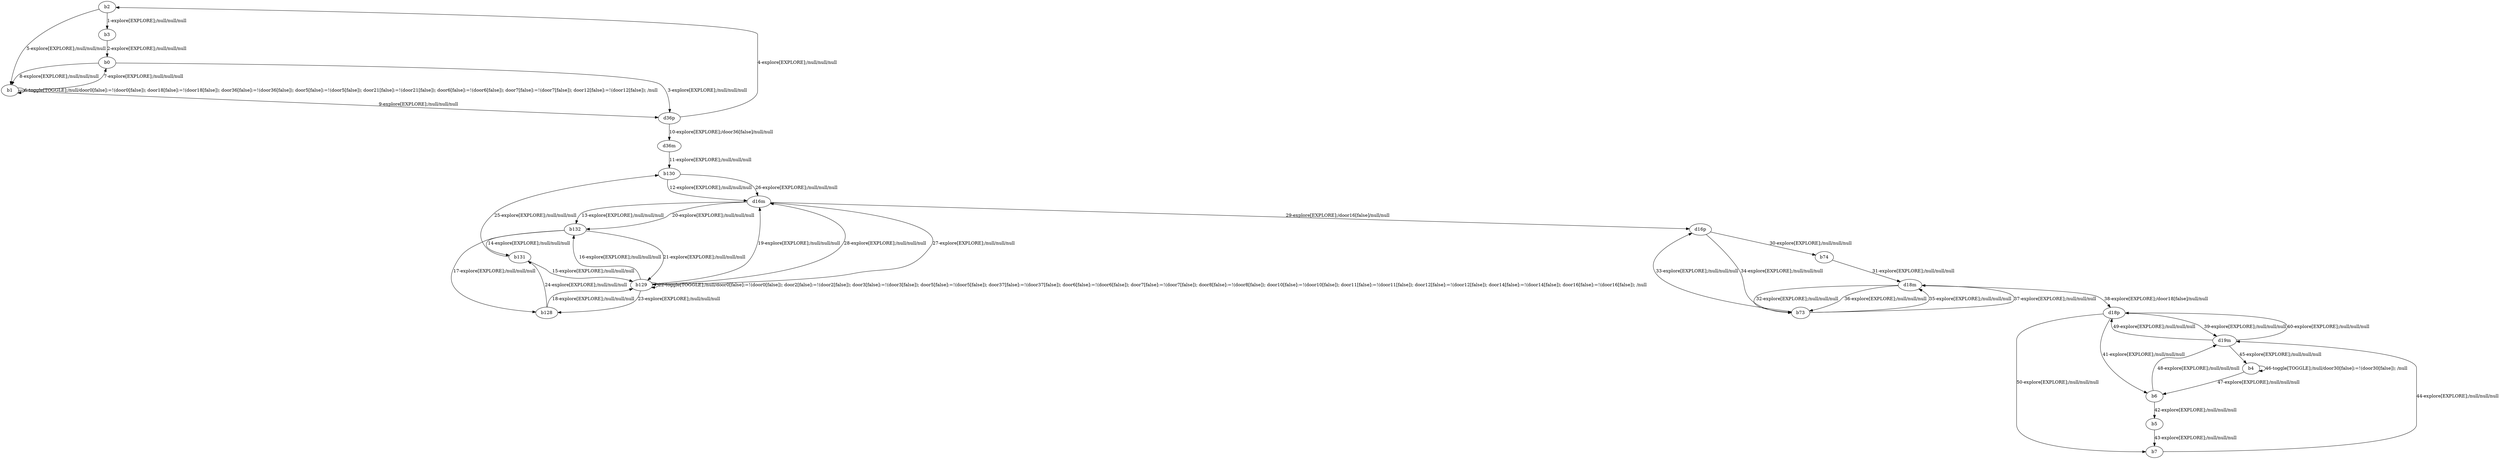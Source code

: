 # Total number of goals covered by this test: 2
# b6 --> d19m
# b4 --> b6

digraph g {
"b2" -> "b3" [label = "1-explore[EXPLORE];/null/null/null"];
"b3" -> "b0" [label = "2-explore[EXPLORE];/null/null/null"];
"b0" -> "d36p" [label = "3-explore[EXPLORE];/null/null/null"];
"d36p" -> "b2" [label = "4-explore[EXPLORE];/null/null/null"];
"b2" -> "b1" [label = "5-explore[EXPLORE];/null/null/null"];
"b1" -> "b1" [label = "6-toggle[TOGGLE];/null/door0[false]:=!(door0[false]); door18[false]:=!(door18[false]); door36[false]:=!(door36[false]); door5[false]:=!(door5[false]); door21[false]:=!(door21[false]); door6[false]:=!(door6[false]); door7[false]:=!(door7[false]); door12[false]:=!(door12[false]); /null"];
"b1" -> "b0" [label = "7-explore[EXPLORE];/null/null/null"];
"b0" -> "b1" [label = "8-explore[EXPLORE];/null/null/null"];
"b1" -> "d36p" [label = "9-explore[EXPLORE];/null/null/null"];
"d36p" -> "d36m" [label = "10-explore[EXPLORE];/door36[false]/null/null"];
"d36m" -> "b130" [label = "11-explore[EXPLORE];/null/null/null"];
"b130" -> "d16m" [label = "12-explore[EXPLORE];/null/null/null"];
"d16m" -> "b132" [label = "13-explore[EXPLORE];/null/null/null"];
"b132" -> "b131" [label = "14-explore[EXPLORE];/null/null/null"];
"b131" -> "b129" [label = "15-explore[EXPLORE];/null/null/null"];
"b129" -> "b132" [label = "16-explore[EXPLORE];/null/null/null"];
"b132" -> "b128" [label = "17-explore[EXPLORE];/null/null/null"];
"b128" -> "b129" [label = "18-explore[EXPLORE];/null/null/null"];
"b129" -> "d16m" [label = "19-explore[EXPLORE];/null/null/null"];
"d16m" -> "b132" [label = "20-explore[EXPLORE];/null/null/null"];
"b132" -> "b129" [label = "21-explore[EXPLORE];/null/null/null"];
"b129" -> "b129" [label = "22-toggle[TOGGLE];/null/door0[false]:=!(door0[false]); door2[false]:=!(door2[false]); door3[false]:=!(door3[false]); door5[false]:=!(door5[false]); door37[false]:=!(door37[false]); door6[false]:=!(door6[false]); door7[false]:=!(door7[false]); door8[false]:=!(door8[false]); door10[false]:=!(door10[false]); door11[false]:=!(door11[false]); door12[false]:=!(door12[false]); door14[false]:=!(door14[false]); door16[false]:=!(door16[false]); /null"];
"b129" -> "b128" [label = "23-explore[EXPLORE];/null/null/null"];
"b128" -> "b131" [label = "24-explore[EXPLORE];/null/null/null"];
"b131" -> "b130" [label = "25-explore[EXPLORE];/null/null/null"];
"b130" -> "d16m" [label = "26-explore[EXPLORE];/null/null/null"];
"d16m" -> "b129" [label = "27-explore[EXPLORE];/null/null/null"];
"b129" -> "d16m" [label = "28-explore[EXPLORE];/null/null/null"];
"d16m" -> "d16p" [label = "29-explore[EXPLORE];/door16[false]/null/null"];
"d16p" -> "b74" [label = "30-explore[EXPLORE];/null/null/null"];
"b74" -> "d18m" [label = "31-explore[EXPLORE];/null/null/null"];
"d18m" -> "b73" [label = "32-explore[EXPLORE];/null/null/null"];
"b73" -> "d16p" [label = "33-explore[EXPLORE];/null/null/null"];
"d16p" -> "b73" [label = "34-explore[EXPLORE];/null/null/null"];
"b73" -> "d18m" [label = "35-explore[EXPLORE];/null/null/null"];
"d18m" -> "b73" [label = "36-explore[EXPLORE];/null/null/null"];
"b73" -> "d18m" [label = "37-explore[EXPLORE];/null/null/null"];
"d18m" -> "d18p" [label = "38-explore[EXPLORE];/door18[false]/null/null"];
"d18p" -> "d19m" [label = "39-explore[EXPLORE];/null/null/null"];
"d19m" -> "d18p" [label = "40-explore[EXPLORE];/null/null/null"];
"d18p" -> "b6" [label = "41-explore[EXPLORE];/null/null/null"];
"b6" -> "b5" [label = "42-explore[EXPLORE];/null/null/null"];
"b5" -> "b7" [label = "43-explore[EXPLORE];/null/null/null"];
"b7" -> "d19m" [label = "44-explore[EXPLORE];/null/null/null"];
"d19m" -> "b4" [label = "45-explore[EXPLORE];/null/null/null"];
"b4" -> "b4" [label = "46-toggle[TOGGLE];/null/door30[false]:=!(door30[false]); /null"];
"b4" -> "b6" [label = "47-explore[EXPLORE];/null/null/null"];
"b6" -> "d19m" [label = "48-explore[EXPLORE];/null/null/null"];
"d19m" -> "d18p" [label = "49-explore[EXPLORE];/null/null/null"];
"d18p" -> "b7" [label = "50-explore[EXPLORE];/null/null/null"];
}